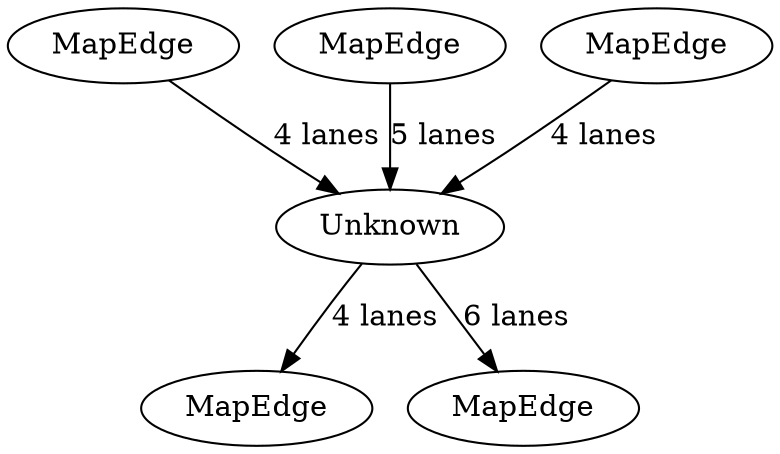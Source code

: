 digraph {
    0 [ label = "MapEdge" ]
    1 [ label = "MapEdge" ]
    2 [ label = "MapEdge" ]
    3 [ label = "MapEdge" ]
    4 [ label = "MapEdge" ]
    5 [ label = "Unknown" ]
    0 -> 5 [ label = "4 lanes" ]
    3 -> 5 [ label = "4 lanes" ]
    2 -> 5 [ label = "5 lanes" ]
    5 -> 4 [ label = "6 lanes" ]
    5 -> 1 [ label = "4 lanes" ]
}
